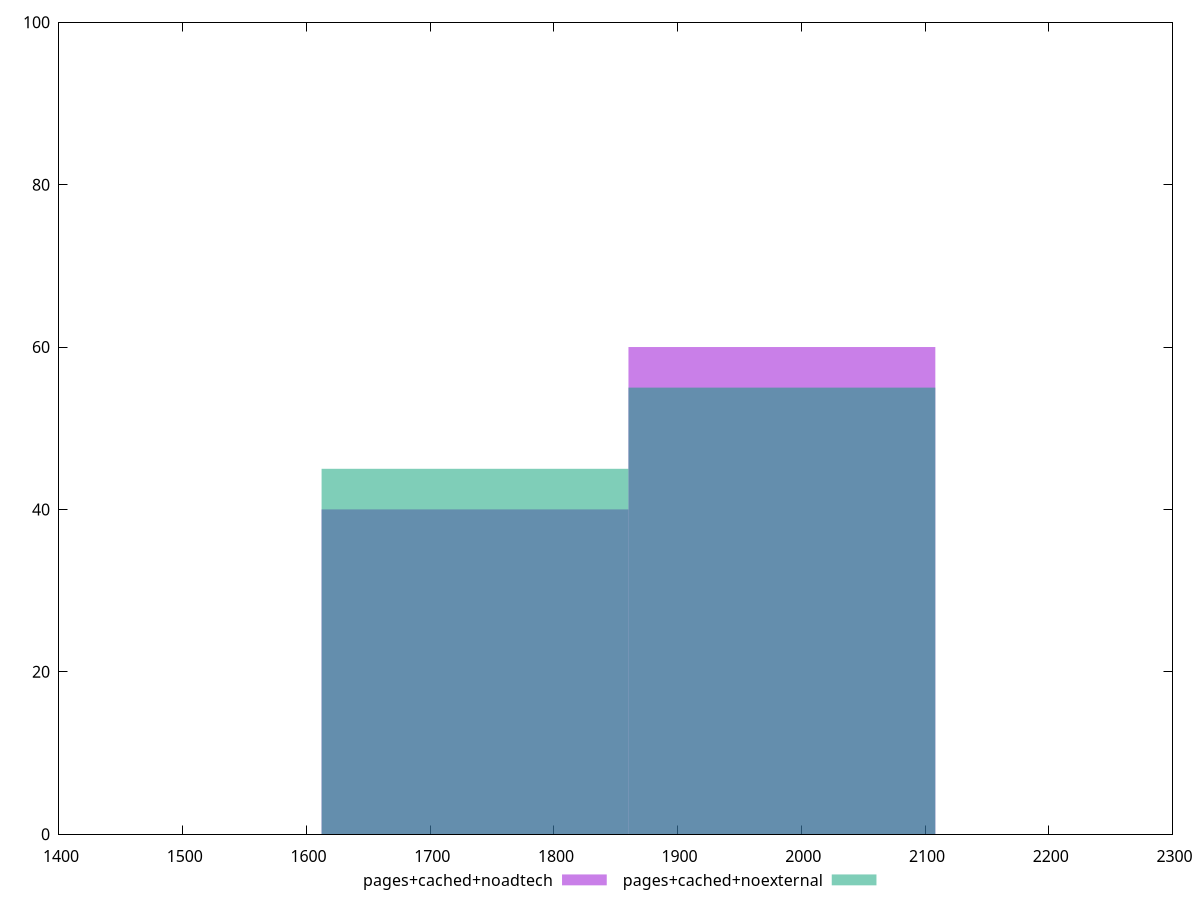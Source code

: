 reset
set terminal svg size 640, 500 enhanced background rgb 'white'
set output "report_00007_2020-12-11T15:55:29.892Z/interactive/comparison/histogram/4_vs_5.svg"

$pagesCachedNoadtech <<EOF
1984.2891363915637 60
1736.2529943426182 40
EOF

$pagesCachedNoexternal <<EOF
1736.2529943426182 45
1984.2891363915637 55
EOF

set key outside below
set boxwidth 248.03614204894546
set yrange [0:100]
set style fill transparent solid 0.5 noborder

plot \
  $pagesCachedNoadtech title "pages+cached+noadtech" with boxes, \
  $pagesCachedNoexternal title "pages+cached+noexternal" with boxes, \


reset